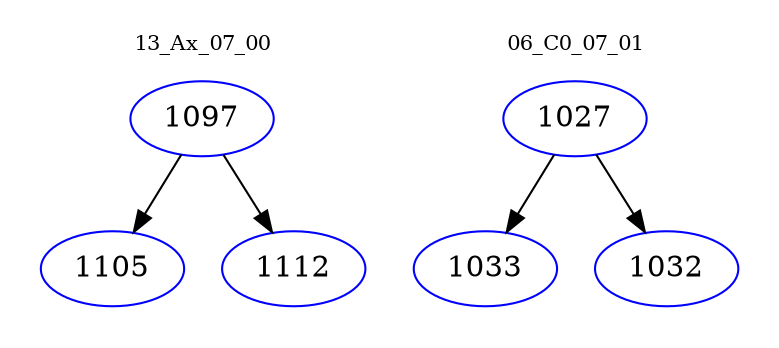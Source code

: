 digraph{
subgraph cluster_0 {
color = white
label = "13_Ax_07_00";
fontsize=10;
T0_1097 [label="1097", color="blue"]
T0_1097 -> T0_1105 [color="black"]
T0_1105 [label="1105", color="blue"]
T0_1097 -> T0_1112 [color="black"]
T0_1112 [label="1112", color="blue"]
}
subgraph cluster_1 {
color = white
label = "06_C0_07_01";
fontsize=10;
T1_1027 [label="1027", color="blue"]
T1_1027 -> T1_1033 [color="black"]
T1_1033 [label="1033", color="blue"]
T1_1027 -> T1_1032 [color="black"]
T1_1032 [label="1032", color="blue"]
}
}
